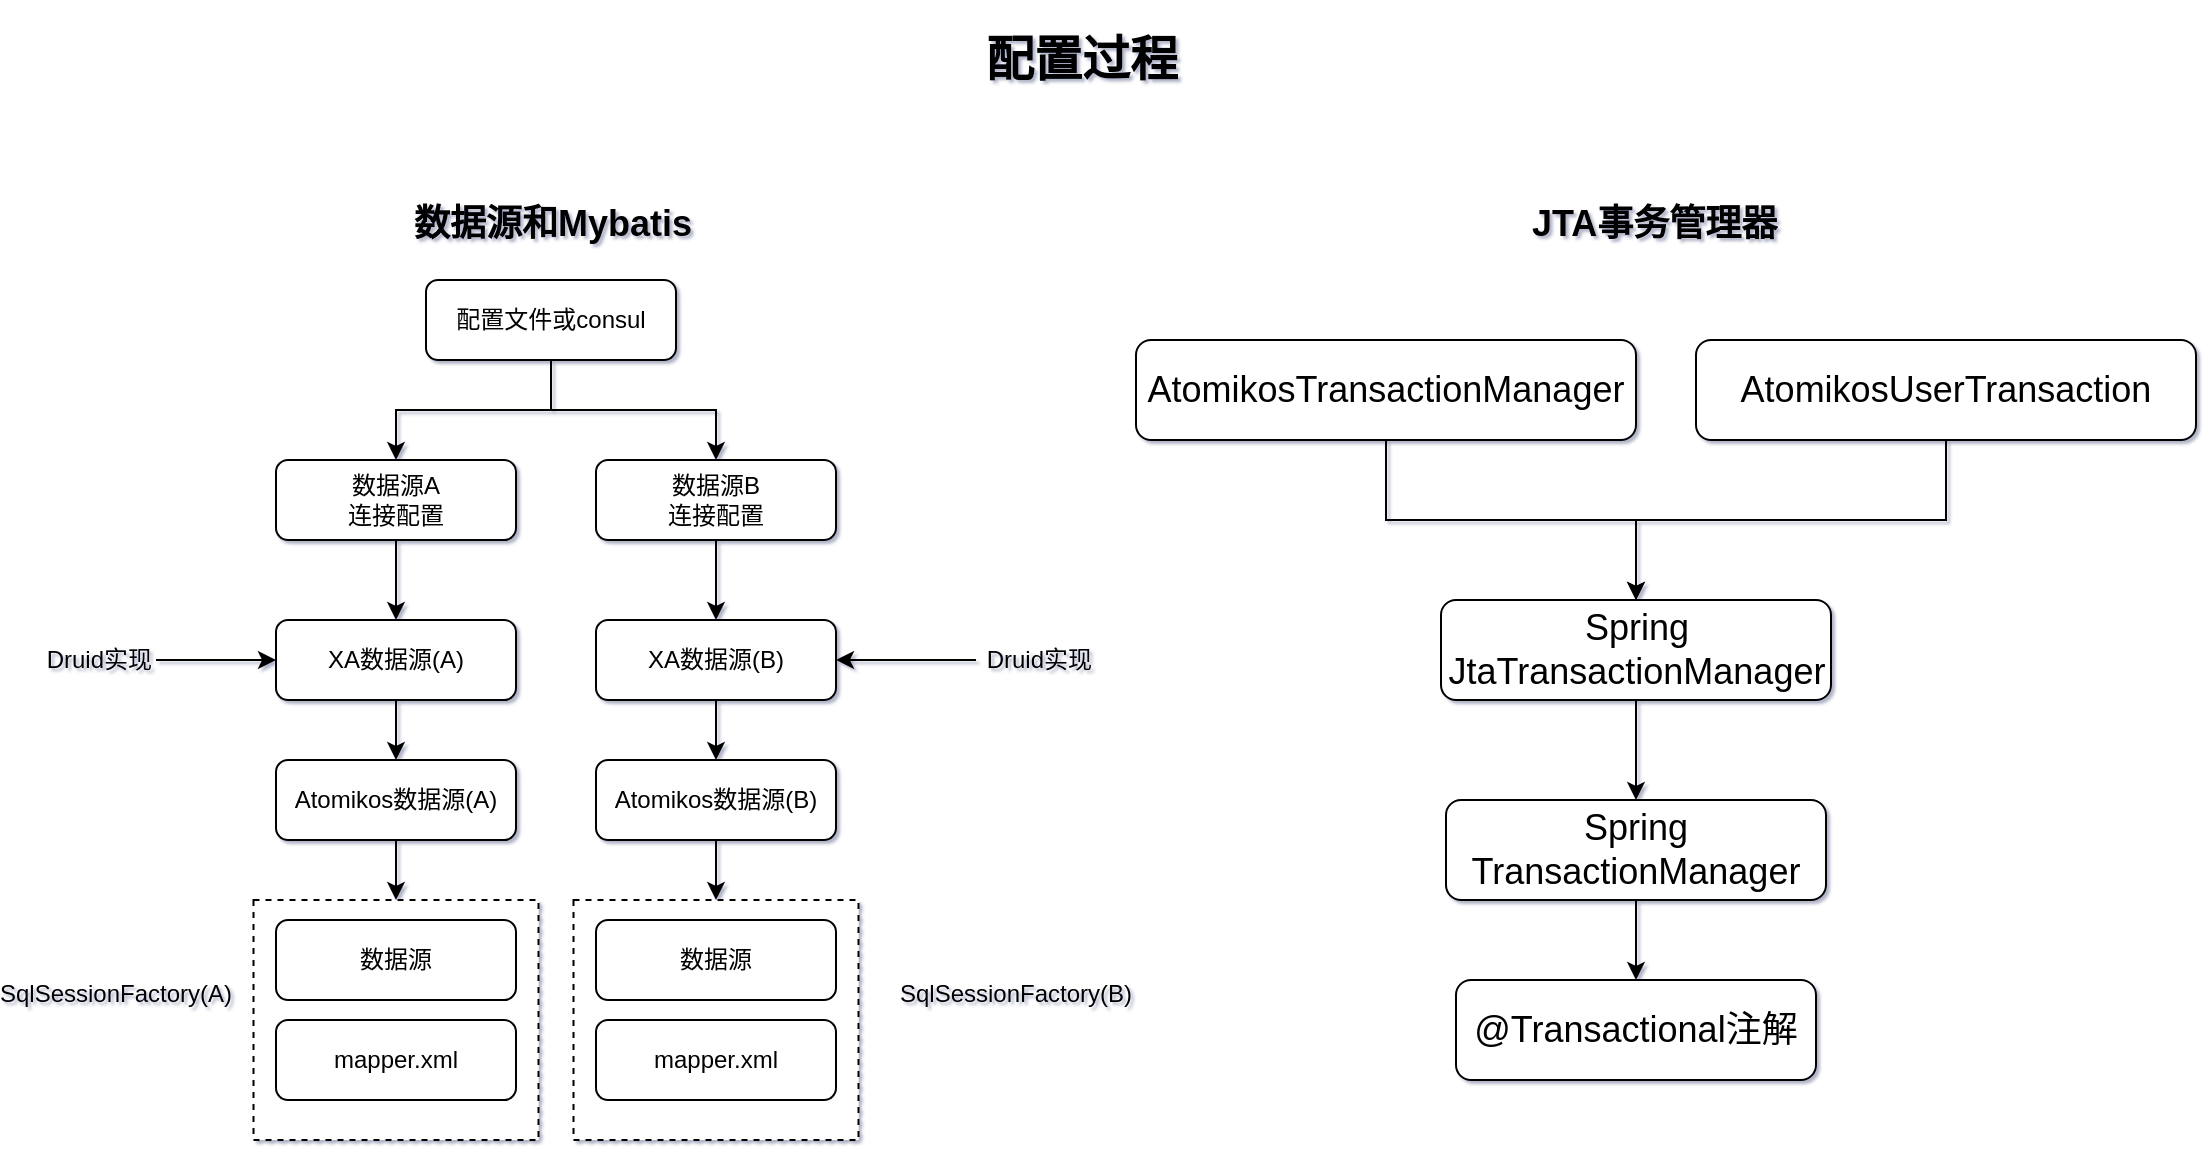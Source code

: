 <mxfile version="15.9.4" type="github" pages="2">
  <diagram id="C5RBs43oDa-KdzZeNtuy" name="数据源配置">
    <mxGraphModel dx="981" dy="1695" grid="1" gridSize="10" guides="1" tooltips="1" connect="1" arrows="1" fold="1" page="1" pageScale="1" pageWidth="827" pageHeight="1169" background="none" math="0" shadow="1">
      <root>
        <mxCell id="WIyWlLk6GJQsqaUBKTNV-0" />
        <mxCell id="WIyWlLk6GJQsqaUBKTNV-1" parent="WIyWlLk6GJQsqaUBKTNV-0" />
        <mxCell id="kL6z5g55hT3dl8oGcxsY-4" value="" style="edgeStyle=orthogonalEdgeStyle;rounded=0;orthogonalLoop=1;jettySize=auto;html=1;" edge="1" parent="WIyWlLk6GJQsqaUBKTNV-1" source="WIyWlLk6GJQsqaUBKTNV-3" target="kL6z5g55hT3dl8oGcxsY-3">
          <mxGeometry relative="1" as="geometry" />
        </mxCell>
        <mxCell id="WIyWlLk6GJQsqaUBKTNV-3" value="数据源A&lt;br&gt;连接配置" style="rounded=1;whiteSpace=wrap;html=1;fontSize=12;glass=0;strokeWidth=1;shadow=0;" parent="WIyWlLk6GJQsqaUBKTNV-1" vertex="1">
          <mxGeometry x="160" y="80" width="120" height="40" as="geometry" />
        </mxCell>
        <mxCell id="kL6z5g55hT3dl8oGcxsY-2" value="" style="edgeStyle=orthogonalEdgeStyle;rounded=0;orthogonalLoop=1;jettySize=auto;html=1;" edge="1" parent="WIyWlLk6GJQsqaUBKTNV-1" source="kL6z5g55hT3dl8oGcxsY-0" target="kL6z5g55hT3dl8oGcxsY-1">
          <mxGeometry relative="1" as="geometry" />
        </mxCell>
        <mxCell id="kL6z5g55hT3dl8oGcxsY-0" value="数据源B&lt;br&gt;连接配置" style="rounded=1;whiteSpace=wrap;html=1;fontSize=12;glass=0;strokeWidth=1;shadow=0;" vertex="1" parent="WIyWlLk6GJQsqaUBKTNV-1">
          <mxGeometry x="320" y="80" width="120" height="40" as="geometry" />
        </mxCell>
        <mxCell id="kL6z5g55hT3dl8oGcxsY-8" value="" style="edgeStyle=orthogonalEdgeStyle;rounded=0;orthogonalLoop=1;jettySize=auto;html=1;" edge="1" parent="WIyWlLk6GJQsqaUBKTNV-1" source="kL6z5g55hT3dl8oGcxsY-1" target="kL6z5g55hT3dl8oGcxsY-7">
          <mxGeometry relative="1" as="geometry" />
        </mxCell>
        <mxCell id="kL6z5g55hT3dl8oGcxsY-1" value="&lt;span&gt;XA数据源(B)&lt;/span&gt;" style="whiteSpace=wrap;html=1;rounded=1;glass=0;strokeWidth=1;shadow=0;" vertex="1" parent="WIyWlLk6GJQsqaUBKTNV-1">
          <mxGeometry x="320" y="160" width="120" height="40" as="geometry" />
        </mxCell>
        <mxCell id="kL6z5g55hT3dl8oGcxsY-6" value="" style="edgeStyle=orthogonalEdgeStyle;rounded=0;orthogonalLoop=1;jettySize=auto;html=1;" edge="1" parent="WIyWlLk6GJQsqaUBKTNV-1" source="kL6z5g55hT3dl8oGcxsY-3" target="kL6z5g55hT3dl8oGcxsY-5">
          <mxGeometry relative="1" as="geometry" />
        </mxCell>
        <mxCell id="kL6z5g55hT3dl8oGcxsY-3" value="XA数据源(A)" style="whiteSpace=wrap;html=1;rounded=1;glass=0;strokeWidth=1;shadow=0;" vertex="1" parent="WIyWlLk6GJQsqaUBKTNV-1">
          <mxGeometry x="160" y="160" width="120" height="40" as="geometry" />
        </mxCell>
        <mxCell id="kL6z5g55hT3dl8oGcxsY-30" style="edgeStyle=orthogonalEdgeStyle;rounded=0;orthogonalLoop=1;jettySize=auto;html=1;exitX=0.5;exitY=1;exitDx=0;exitDy=0;entryX=0.5;entryY=0;entryDx=0;entryDy=0;fontSize=18;" edge="1" parent="WIyWlLk6GJQsqaUBKTNV-1" source="kL6z5g55hT3dl8oGcxsY-5" target="kL6z5g55hT3dl8oGcxsY-26">
          <mxGeometry relative="1" as="geometry" />
        </mxCell>
        <mxCell id="kL6z5g55hT3dl8oGcxsY-5" value="Atomikos数据源(A)" style="whiteSpace=wrap;html=1;rounded=1;glass=0;strokeWidth=1;shadow=0;" vertex="1" parent="WIyWlLk6GJQsqaUBKTNV-1">
          <mxGeometry x="160" y="230" width="120" height="40" as="geometry" />
        </mxCell>
        <mxCell id="kL6z5g55hT3dl8oGcxsY-21" value="" style="edgeStyle=orthogonalEdgeStyle;rounded=0;orthogonalLoop=1;jettySize=auto;html=1;entryX=0.5;entryY=0;entryDx=0;entryDy=0;" edge="1" parent="WIyWlLk6GJQsqaUBKTNV-1" source="kL6z5g55hT3dl8oGcxsY-7" target="kL6z5g55hT3dl8oGcxsY-36">
          <mxGeometry relative="1" as="geometry">
            <mxPoint x="380.029" y="300" as="targetPoint" />
          </mxGeometry>
        </mxCell>
        <mxCell id="kL6z5g55hT3dl8oGcxsY-7" value="&lt;span&gt;Atomikos数据源(B)&lt;/span&gt;" style="whiteSpace=wrap;html=1;rounded=1;glass=0;strokeWidth=1;shadow=0;" vertex="1" parent="WIyWlLk6GJQsqaUBKTNV-1">
          <mxGeometry x="320" y="230" width="120" height="40" as="geometry" />
        </mxCell>
        <mxCell id="kL6z5g55hT3dl8oGcxsY-9" value="&lt;h1&gt;配置过程&lt;/h1&gt;" style="text;html=1;strokeColor=none;fillColor=none;spacing=5;spacingTop=-20;whiteSpace=wrap;overflow=hidden;rounded=0;" vertex="1" parent="WIyWlLk6GJQsqaUBKTNV-1">
          <mxGeometry x="510" y="-140" width="110" height="40" as="geometry" />
        </mxCell>
        <mxCell id="kL6z5g55hT3dl8oGcxsY-11" value="" style="edgeStyle=orthogonalEdgeStyle;rounded=0;orthogonalLoop=1;jettySize=auto;html=1;" edge="1" parent="WIyWlLk6GJQsqaUBKTNV-1" source="kL6z5g55hT3dl8oGcxsY-10" target="kL6z5g55hT3dl8oGcxsY-1">
          <mxGeometry relative="1" as="geometry" />
        </mxCell>
        <mxCell id="kL6z5g55hT3dl8oGcxsY-10" value="&amp;nbsp;Druid实现" style="text;html=1;strokeColor=none;fillColor=none;align=center;verticalAlign=middle;whiteSpace=wrap;rounded=0;" vertex="1" parent="WIyWlLk6GJQsqaUBKTNV-1">
          <mxGeometry x="510" y="165" width="60" height="30" as="geometry" />
        </mxCell>
        <mxCell id="kL6z5g55hT3dl8oGcxsY-13" value="" style="edgeStyle=orthogonalEdgeStyle;rounded=0;orthogonalLoop=1;jettySize=auto;html=1;" edge="1" parent="WIyWlLk6GJQsqaUBKTNV-1" source="kL6z5g55hT3dl8oGcxsY-12" target="kL6z5g55hT3dl8oGcxsY-3">
          <mxGeometry relative="1" as="geometry" />
        </mxCell>
        <mxCell id="kL6z5g55hT3dl8oGcxsY-12" value="&amp;nbsp;Druid实现" style="text;html=1;strokeColor=none;fillColor=none;align=center;verticalAlign=middle;whiteSpace=wrap;rounded=0;" vertex="1" parent="WIyWlLk6GJQsqaUBKTNV-1">
          <mxGeometry x="40" y="165" width="60" height="30" as="geometry" />
        </mxCell>
        <mxCell id="kL6z5g55hT3dl8oGcxsY-15" value="" style="edgeStyle=orthogonalEdgeStyle;rounded=0;orthogonalLoop=1;jettySize=auto;html=1;" edge="1" parent="WIyWlLk6GJQsqaUBKTNV-1" source="kL6z5g55hT3dl8oGcxsY-14" target="kL6z5g55hT3dl8oGcxsY-0">
          <mxGeometry relative="1" as="geometry" />
        </mxCell>
        <mxCell id="kL6z5g55hT3dl8oGcxsY-16" style="edgeStyle=orthogonalEdgeStyle;rounded=0;orthogonalLoop=1;jettySize=auto;html=1;entryX=0.5;entryY=0;entryDx=0;entryDy=0;" edge="1" parent="WIyWlLk6GJQsqaUBKTNV-1" source="kL6z5g55hT3dl8oGcxsY-14" target="WIyWlLk6GJQsqaUBKTNV-3">
          <mxGeometry relative="1" as="geometry" />
        </mxCell>
        <mxCell id="kL6z5g55hT3dl8oGcxsY-14" value="配置文件或consul" style="rounded=1;whiteSpace=wrap;html=1;" vertex="1" parent="WIyWlLk6GJQsqaUBKTNV-1">
          <mxGeometry x="235" y="-10" width="125" height="40" as="geometry" />
        </mxCell>
        <mxCell id="kL6z5g55hT3dl8oGcxsY-25" value="&lt;h1&gt;&lt;font style=&quot;font-size: 18px&quot;&gt;数据源和Mybatis&lt;/font&gt;&lt;/h1&gt;" style="text;html=1;strokeColor=none;fillColor=none;spacing=5;spacingTop=-20;whiteSpace=wrap;overflow=hidden;rounded=0;" vertex="1" parent="WIyWlLk6GJQsqaUBKTNV-1">
          <mxGeometry x="223.75" y="-60" width="147.5" height="40" as="geometry" />
        </mxCell>
        <mxCell id="kL6z5g55hT3dl8oGcxsY-31" value="&lt;span style=&quot;font-size: 12px&quot;&gt;SqlSessionFactory(A)&lt;/span&gt;" style="text;html=1;strokeColor=none;fillColor=none;align=center;verticalAlign=middle;whiteSpace=wrap;rounded=0;dashed=1;fontSize=18;" vertex="1" parent="WIyWlLk6GJQsqaUBKTNV-1">
          <mxGeometry x="50" y="330" width="60" height="30" as="geometry" />
        </mxCell>
        <mxCell id="kL6z5g55hT3dl8oGcxsY-32" value="" style="group" vertex="1" connectable="0" parent="WIyWlLk6GJQsqaUBKTNV-1">
          <mxGeometry x="148.75" y="300" width="142.5" height="120" as="geometry" />
        </mxCell>
        <mxCell id="kL6z5g55hT3dl8oGcxsY-26" value="&lt;div&gt;&lt;br&gt;&lt;/div&gt;" style="rounded=0;whiteSpace=wrap;html=1;fontSize=18;dashed=1;align=center;" vertex="1" parent="kL6z5g55hT3dl8oGcxsY-32">
          <mxGeometry width="142.5" height="120" as="geometry" />
        </mxCell>
        <mxCell id="kL6z5g55hT3dl8oGcxsY-18" value="数据源" style="whiteSpace=wrap;html=1;rounded=1;glass=0;strokeWidth=1;shadow=0;" vertex="1" parent="kL6z5g55hT3dl8oGcxsY-32">
          <mxGeometry x="11.25" y="10" width="120" height="40" as="geometry" />
        </mxCell>
        <mxCell id="kL6z5g55hT3dl8oGcxsY-23" value="mapper.xml" style="whiteSpace=wrap;html=1;rounded=1;glass=0;strokeWidth=1;shadow=0;" vertex="1" parent="kL6z5g55hT3dl8oGcxsY-32">
          <mxGeometry x="11.25" y="60" width="120" height="40" as="geometry" />
        </mxCell>
        <mxCell id="kL6z5g55hT3dl8oGcxsY-35" value="" style="group" vertex="1" connectable="0" parent="WIyWlLk6GJQsqaUBKTNV-1">
          <mxGeometry x="308.75" y="300" width="142.5" height="120" as="geometry" />
        </mxCell>
        <mxCell id="kL6z5g55hT3dl8oGcxsY-36" value="&lt;div&gt;&lt;br&gt;&lt;/div&gt;" style="rounded=0;whiteSpace=wrap;html=1;fontSize=18;dashed=1;align=center;" vertex="1" parent="kL6z5g55hT3dl8oGcxsY-35">
          <mxGeometry width="142.5" height="120" as="geometry" />
        </mxCell>
        <mxCell id="kL6z5g55hT3dl8oGcxsY-37" value="数据源" style="whiteSpace=wrap;html=1;rounded=1;glass=0;strokeWidth=1;shadow=0;" vertex="1" parent="kL6z5g55hT3dl8oGcxsY-35">
          <mxGeometry x="11.25" y="10" width="120" height="40" as="geometry" />
        </mxCell>
        <mxCell id="kL6z5g55hT3dl8oGcxsY-38" value="mapper.xml" style="whiteSpace=wrap;html=1;rounded=1;glass=0;strokeWidth=1;shadow=0;" vertex="1" parent="kL6z5g55hT3dl8oGcxsY-35">
          <mxGeometry x="11.25" y="60" width="120" height="40" as="geometry" />
        </mxCell>
        <mxCell id="kL6z5g55hT3dl8oGcxsY-39" value="&lt;span style=&quot;font-size: 12px&quot;&gt;SqlSessionFactory(B)&lt;/span&gt;" style="text;html=1;strokeColor=none;fillColor=none;align=center;verticalAlign=middle;whiteSpace=wrap;rounded=0;dashed=1;fontSize=18;" vertex="1" parent="WIyWlLk6GJQsqaUBKTNV-1">
          <mxGeometry x="500" y="330" width="60" height="30" as="geometry" />
        </mxCell>
        <mxCell id="kL6z5g55hT3dl8oGcxsY-48" style="edgeStyle=orthogonalEdgeStyle;rounded=0;orthogonalLoop=1;jettySize=auto;html=1;entryX=0.5;entryY=0;entryDx=0;entryDy=0;fontSize=18;" edge="1" parent="WIyWlLk6GJQsqaUBKTNV-1" source="kL6z5g55hT3dl8oGcxsY-43" target="kL6z5g55hT3dl8oGcxsY-46">
          <mxGeometry relative="1" as="geometry" />
        </mxCell>
        <mxCell id="kL6z5g55hT3dl8oGcxsY-43" value="Spring&lt;br&gt;JtaTransactionManager" style="rounded=1;whiteSpace=wrap;html=1;fontSize=18;" vertex="1" parent="WIyWlLk6GJQsqaUBKTNV-1">
          <mxGeometry x="742.5" y="150" width="195" height="50" as="geometry" />
        </mxCell>
        <mxCell id="kL6z5g55hT3dl8oGcxsY-52" style="edgeStyle=orthogonalEdgeStyle;rounded=0;orthogonalLoop=1;jettySize=auto;html=1;fontSize=18;" edge="1" parent="WIyWlLk6GJQsqaUBKTNV-1" source="kL6z5g55hT3dl8oGcxsY-45" target="kL6z5g55hT3dl8oGcxsY-43">
          <mxGeometry relative="1" as="geometry" />
        </mxCell>
        <mxCell id="kL6z5g55hT3dl8oGcxsY-45" value="AtomikosTransactionManager" style="rounded=1;whiteSpace=wrap;html=1;fontSize=18;" vertex="1" parent="WIyWlLk6GJQsqaUBKTNV-1">
          <mxGeometry x="590" y="20" width="250" height="50" as="geometry" />
        </mxCell>
        <mxCell id="kL6z5g55hT3dl8oGcxsY-51" style="edgeStyle=orthogonalEdgeStyle;rounded=0;orthogonalLoop=1;jettySize=auto;html=1;entryX=0.5;entryY=0;entryDx=0;entryDy=0;fontSize=18;" edge="1" parent="WIyWlLk6GJQsqaUBKTNV-1" source="kL6z5g55hT3dl8oGcxsY-46" target="kL6z5g55hT3dl8oGcxsY-50">
          <mxGeometry relative="1" as="geometry" />
        </mxCell>
        <mxCell id="kL6z5g55hT3dl8oGcxsY-46" value="Spring&lt;br&gt;TransactionManager" style="rounded=1;whiteSpace=wrap;html=1;fontSize=18;" vertex="1" parent="WIyWlLk6GJQsqaUBKTNV-1">
          <mxGeometry x="745" y="250" width="190" height="50" as="geometry" />
        </mxCell>
        <mxCell id="kL6z5g55hT3dl8oGcxsY-50" value="@Transactional注解" style="rounded=1;whiteSpace=wrap;html=1;fontSize=18;" vertex="1" parent="WIyWlLk6GJQsqaUBKTNV-1">
          <mxGeometry x="750" y="340" width="180" height="50" as="geometry" />
        </mxCell>
        <mxCell id="kL6z5g55hT3dl8oGcxsY-54" style="edgeStyle=orthogonalEdgeStyle;rounded=0;orthogonalLoop=1;jettySize=auto;html=1;fontSize=18;" edge="1" parent="WIyWlLk6GJQsqaUBKTNV-1" source="kL6z5g55hT3dl8oGcxsY-53" target="kL6z5g55hT3dl8oGcxsY-43">
          <mxGeometry relative="1" as="geometry" />
        </mxCell>
        <mxCell id="kL6z5g55hT3dl8oGcxsY-53" value="AtomikosUserTransaction" style="rounded=1;whiteSpace=wrap;html=1;fontSize=18;" vertex="1" parent="WIyWlLk6GJQsqaUBKTNV-1">
          <mxGeometry x="870" y="20" width="250" height="50" as="geometry" />
        </mxCell>
        <mxCell id="kL6z5g55hT3dl8oGcxsY-55" value="&lt;h1&gt;&lt;font style=&quot;font-size: 18px&quot;&gt;JTA事务管理器&lt;/font&gt;&lt;/h1&gt;" style="text;html=1;strokeColor=none;fillColor=none;spacing=5;spacingTop=-20;whiteSpace=wrap;overflow=hidden;rounded=0;" vertex="1" parent="WIyWlLk6GJQsqaUBKTNV-1">
          <mxGeometry x="782.5" y="-60" width="147.5" height="40" as="geometry" />
        </mxCell>
      </root>
    </mxGraphModel>
  </diagram>
  <diagram id="MNEPS0TlJPYCzAP3WAUg" name="@Transactional">
    <mxGraphModel dx="1422" dy="762" grid="1" gridSize="10" guides="1" tooltips="1" connect="1" arrows="1" fold="1" page="1" pageScale="1" pageWidth="827" pageHeight="1169" background="#EEEEEE" math="0" shadow="0">
      <root>
        <mxCell id="JtDxf6zM2GqJ0ecSL1Cn-0" />
        <mxCell id="JtDxf6zM2GqJ0ecSL1Cn-1" parent="JtDxf6zM2GqJ0ecSL1Cn-0" />
        <object label="" id="JtDxf6zM2GqJ0ecSL1Cn-9">
          <mxCell style="edgeStyle=orthogonalEdgeStyle;curved=0;rounded=1;sketch=0;orthogonalLoop=1;jettySize=auto;html=1;fontColor=#1A1A1A;strokeColor=#182E3E;fontStyle=0" edge="1" parent="JtDxf6zM2GqJ0ecSL1Cn-1" source="JtDxf6zM2GqJ0ecSL1Cn-3" target="JtDxf6zM2GqJ0ecSL1Cn-10">
            <mxGeometry relative="1" as="geometry">
              <mxPoint x="380" y="430" as="targetPoint" />
            </mxGeometry>
          </mxCell>
        </object>
        <mxCell id="JtDxf6zM2GqJ0ecSL1Cn-3" value="@Transactional" style="ellipse;shape=cloud;whiteSpace=wrap;html=1;fontSize=18;fillColor=#F5AB50;strokeColor=#909090;fontColor=#1A1A1A;" vertex="1" parent="JtDxf6zM2GqJ0ecSL1Cn-1">
          <mxGeometry x="57.5" y="370" width="210" height="120" as="geometry" />
        </mxCell>
        <mxCell id="JtDxf6zM2GqJ0ecSL1Cn-7" value="" style="edgeStyle=orthogonalEdgeStyle;orthogonalLoop=1;jettySize=auto;html=1;fontSize=18;labelBackgroundColor=#EEEEEE;strokeColor=#182E3E;fontColor=#1A1A1A;" edge="1" parent="JtDxf6zM2GqJ0ecSL1Cn-1" source="JtDxf6zM2GqJ0ecSL1Cn-4" target="JtDxf6zM2GqJ0ecSL1Cn-3">
          <mxGeometry relative="1" as="geometry" />
        </mxCell>
        <mxCell id="JtDxf6zM2GqJ0ecSL1Cn-4" value="Spring&lt;br&gt;TransactionManager" style="rounded=1;whiteSpace=wrap;html=1;fontSize=18;fillColor=#F5AB50;strokeColor=#909090;fontColor=#1A1A1A;" vertex="1" parent="JtDxf6zM2GqJ0ecSL1Cn-1">
          <mxGeometry x="55" y="550" width="215" height="70" as="geometry" />
        </mxCell>
        <mxCell id="JtDxf6zM2GqJ0ecSL1Cn-11" value="&lt;b&gt;&lt;font style=&quot;font-size: 16px&quot;&gt;AOP&lt;/font&gt;&lt;/b&gt;" style="text;html=1;strokeColor=none;fillColor=none;align=center;verticalAlign=middle;whiteSpace=wrap;rounded=0;sketch=0;fontColor=#1A1A1A;" vertex="1" parent="JtDxf6zM2GqJ0ecSL1Cn-1">
          <mxGeometry x="300" y="390" width="60" height="30" as="geometry" />
        </mxCell>
        <mxCell id="JtDxf6zM2GqJ0ecSL1Cn-14" value="" style="group" vertex="1" connectable="0" parent="JtDxf6zM2GqJ0ecSL1Cn-1">
          <mxGeometry x="390" y="292.5" width="280" height="275" as="geometry" />
        </mxCell>
        <mxCell id="JtDxf6zM2GqJ0ecSL1Cn-10" value="&lt;b&gt;&lt;font style=&quot;font-size: 20px&quot;&gt;业务逻辑&lt;/font&gt;&lt;/b&gt;" style="rounded=0;whiteSpace=wrap;html=1;sketch=0;strokeColor=#6c8ebf;fillColor=#dae8fc;" vertex="1" parent="JtDxf6zM2GqJ0ecSL1Cn-14">
          <mxGeometry width="280" height="275" as="geometry" />
        </mxCell>
        <mxCell id="JtDxf6zM2GqJ0ecSL1Cn-12" value="&lt;b&gt;TransactionManager开启事务&lt;/b&gt;" style="rounded=0;whiteSpace=wrap;html=1;sketch=0;fontSize=16;fontColor=#1A1A1A;strokeColor=#909090;fillColor=#F5AB50;" vertex="1" parent="JtDxf6zM2GqJ0ecSL1Cn-14">
          <mxGeometry width="280" height="75" as="geometry" />
        </mxCell>
        <mxCell id="JtDxf6zM2GqJ0ecSL1Cn-13" value="&lt;b&gt;TransactionManager提交或回滚事务&lt;/b&gt;" style="rounded=0;whiteSpace=wrap;html=1;sketch=0;fontSize=16;fontColor=#1A1A1A;strokeColor=#909090;fillColor=#F5AB50;" vertex="1" parent="JtDxf6zM2GqJ0ecSL1Cn-14">
          <mxGeometry y="200" width="280" height="75" as="geometry" />
        </mxCell>
      </root>
    </mxGraphModel>
  </diagram>
</mxfile>
